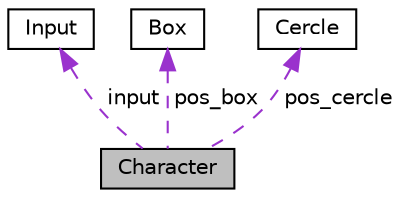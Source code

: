 digraph "Character"
{
 // LATEX_PDF_SIZE
  edge [fontname="Helvetica",fontsize="10",labelfontname="Helvetica",labelfontsize="10"];
  node [fontname="Helvetica",fontsize="10",shape=record];
  Node1 [label="Character",height=0.2,width=0.4,color="black", fillcolor="grey75", style="filled", fontcolor="black",tooltip=" "];
  Node2 -> Node1 [dir="back",color="darkorchid3",fontsize="10",style="dashed",label=" input" ,fontname="Helvetica"];
  Node2 [label="Input",height=0.2,width=0.4,color="black", fillcolor="white", style="filled",URL="$d4/dae/structInput.html",tooltip=" "];
  Node3 -> Node1 [dir="back",color="darkorchid3",fontsize="10",style="dashed",label=" pos_box" ,fontname="Helvetica"];
  Node3 [label="Box",height=0.2,width=0.4,color="black", fillcolor="white", style="filled",URL="$d8/db3/structBox.html",tooltip=" "];
  Node4 -> Node1 [dir="back",color="darkorchid3",fontsize="10",style="dashed",label=" pos_cercle" ,fontname="Helvetica"];
  Node4 [label="Cercle",height=0.2,width=0.4,color="black", fillcolor="white", style="filled",URL="$d6/d7b/structCercle.html",tooltip=" "];
}
